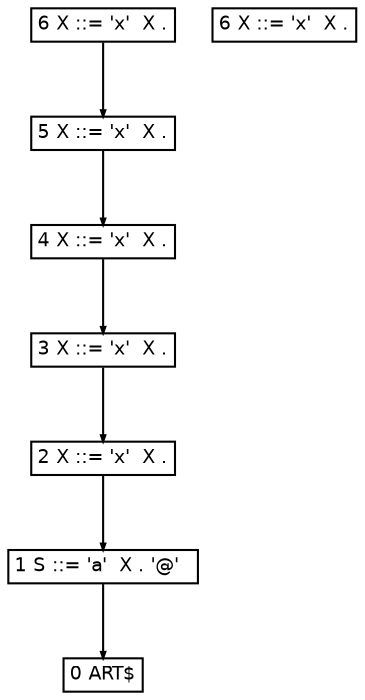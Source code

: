 digraph "Graph from GLL parser"{
graph[ordering=out]
node[fontname=Helvetica fontsize=9 shape=box height=0 width=0 margin=0.04]
edge[arrowsize=0.3]
"0 ART$"[]
"null"[ label = "1 S ::= 'a'  X . '@'  "]
"null"[ label = "2 X ::= 'x'  X ."]
"null"[ label = "3 X ::= 'x'  X ."]
"null"[ label = "4 X ::= 'x'  X ."]
"null"[ label = "5 X ::= 'x'  X ."]
"null"[ label = "6 X ::= 'x'  X ."]
"1 S ::= 'a'  X . '@'  "->"0 ART$" []
"2 X ::= 'x'  X ."->"1 S ::= 'a'  X . '@'  " []
"3 X ::= 'x'  X ."->"2 X ::= 'x'  X ." []
"4 X ::= 'x'  X ."->"3 X ::= 'x'  X ." []
"5 X ::= 'x'  X ."->"4 X ::= 'x'  X ." []
"6 X ::= 'x'  X ."->"5 X ::= 'x'  X ." []
}
